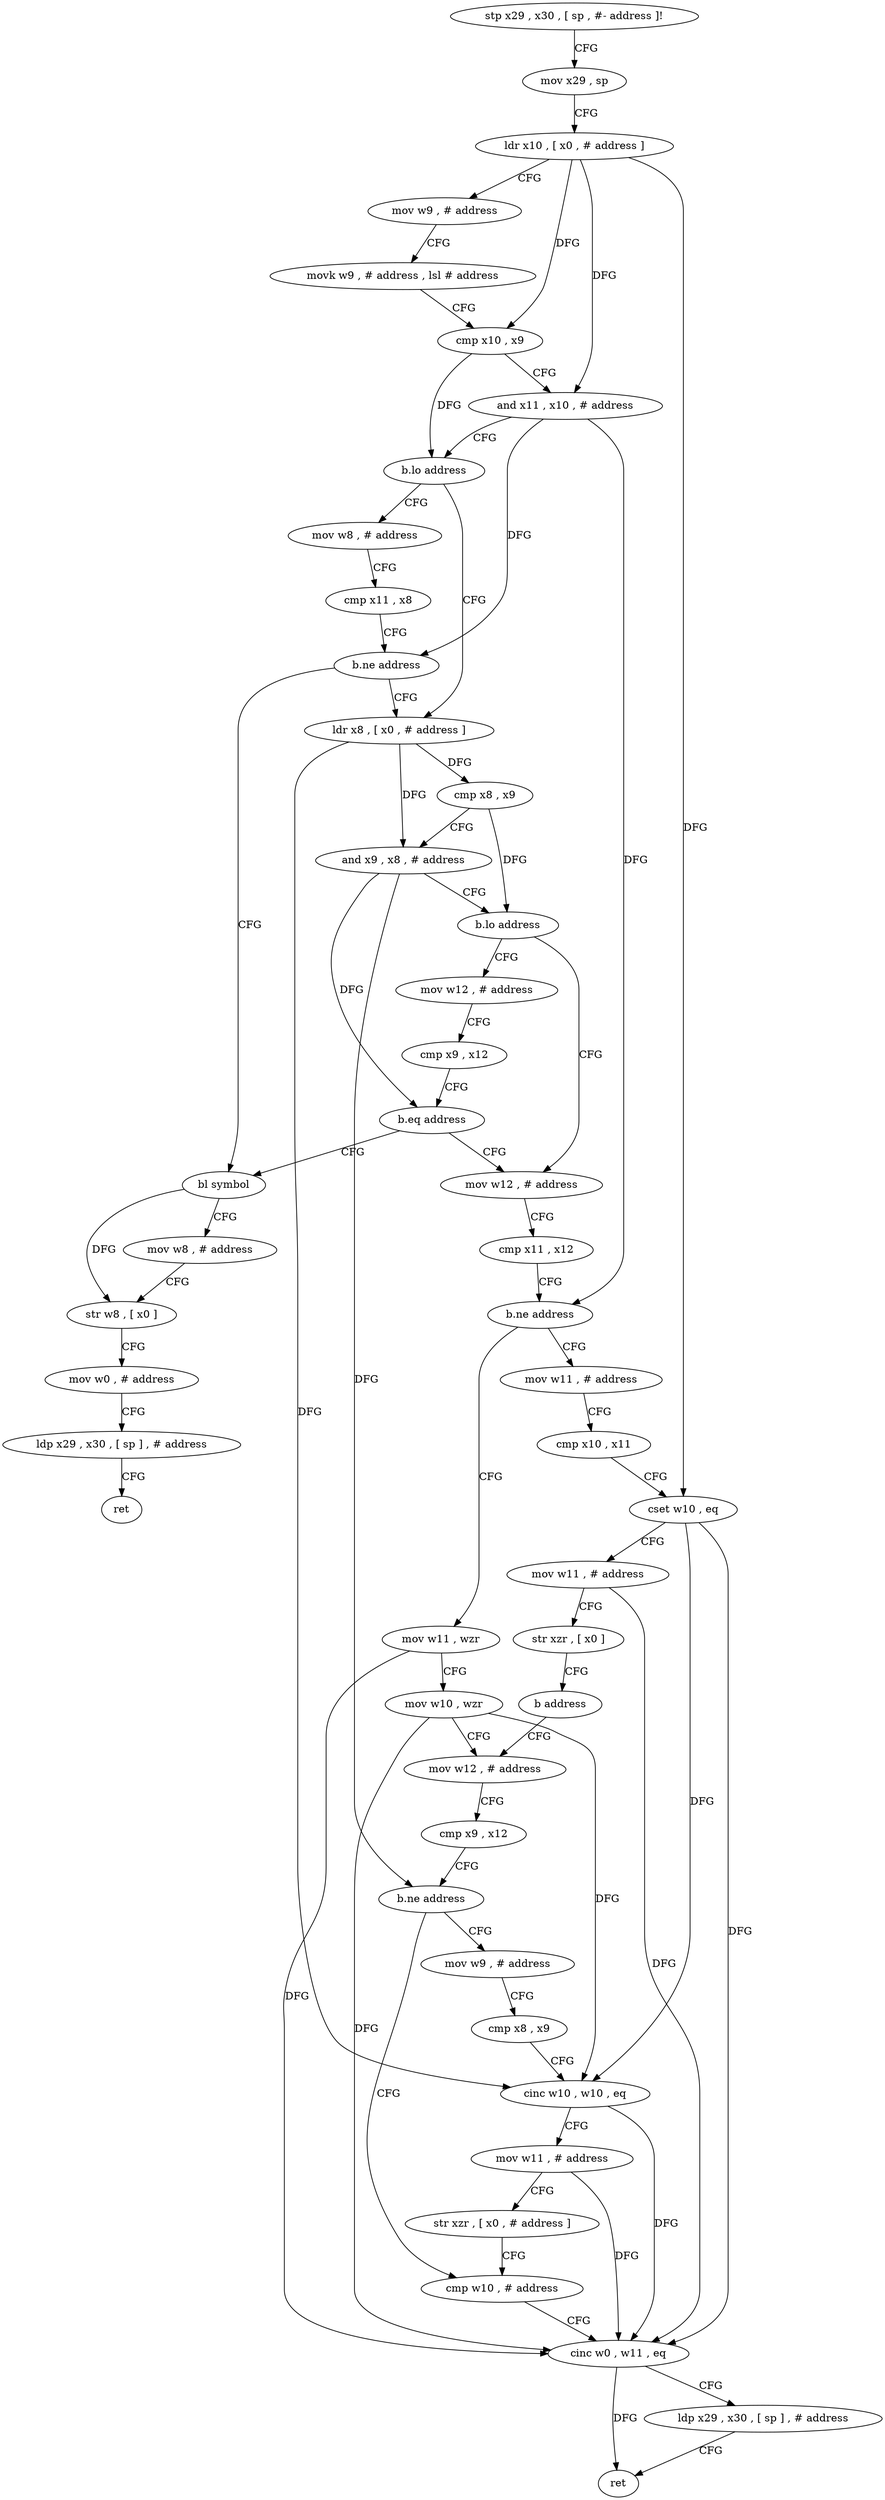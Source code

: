 digraph "func" {
"4256804" [label = "stp x29 , x30 , [ sp , #- address ]!" ]
"4256808" [label = "mov x29 , sp" ]
"4256812" [label = "ldr x10 , [ x0 , # address ]" ]
"4256816" [label = "mov w9 , # address" ]
"4256820" [label = "movk w9 , # address , lsl # address" ]
"4256824" [label = "cmp x10 , x9" ]
"4256828" [label = "and x11 , x10 , # address" ]
"4256832" [label = "b.lo address" ]
"4256848" [label = "ldr x8 , [ x0 , # address ]" ]
"4256836" [label = "mov w8 , # address" ]
"4256852" [label = "cmp x8 , x9" ]
"4256856" [label = "and x9 , x8 , # address" ]
"4256860" [label = "b.lo address" ]
"4256900" [label = "mov w12 , # address" ]
"4256864" [label = "mov w12 , # address" ]
"4256840" [label = "cmp x11 , x8" ]
"4256844" [label = "b.ne address" ]
"4256876" [label = "bl symbol" ]
"4256904" [label = "cmp x11 , x12" ]
"4256908" [label = "b.ne address" ]
"4256936" [label = "mov w11 , wzr" ]
"4256912" [label = "mov w11 , # address" ]
"4256868" [label = "cmp x9 , x12" ]
"4256872" [label = "b.eq address" ]
"4256880" [label = "mov w8 , # address" ]
"4256884" [label = "str w8 , [ x0 ]" ]
"4256888" [label = "mov w0 , # address" ]
"4256892" [label = "ldp x29 , x30 , [ sp ] , # address" ]
"4256896" [label = "ret" ]
"4256940" [label = "mov w10 , wzr" ]
"4256944" [label = "mov w12 , # address" ]
"4256916" [label = "cmp x10 , x11" ]
"4256920" [label = "cset w10 , eq" ]
"4256924" [label = "mov w11 , # address" ]
"4256928" [label = "str xzr , [ x0 ]" ]
"4256932" [label = "b address" ]
"4256976" [label = "cmp w10 , # address" ]
"4256980" [label = "cinc w0 , w11 , eq" ]
"4256984" [label = "ldp x29 , x30 , [ sp ] , # address" ]
"4256988" [label = "ret" ]
"4256956" [label = "mov w9 , # address" ]
"4256960" [label = "cmp x8 , x9" ]
"4256964" [label = "cinc w10 , w10 , eq" ]
"4256968" [label = "mov w11 , # address" ]
"4256972" [label = "str xzr , [ x0 , # address ]" ]
"4256948" [label = "cmp x9 , x12" ]
"4256952" [label = "b.ne address" ]
"4256804" -> "4256808" [ label = "CFG" ]
"4256808" -> "4256812" [ label = "CFG" ]
"4256812" -> "4256816" [ label = "CFG" ]
"4256812" -> "4256824" [ label = "DFG" ]
"4256812" -> "4256828" [ label = "DFG" ]
"4256812" -> "4256920" [ label = "DFG" ]
"4256816" -> "4256820" [ label = "CFG" ]
"4256820" -> "4256824" [ label = "CFG" ]
"4256824" -> "4256828" [ label = "CFG" ]
"4256824" -> "4256832" [ label = "DFG" ]
"4256828" -> "4256832" [ label = "CFG" ]
"4256828" -> "4256844" [ label = "DFG" ]
"4256828" -> "4256908" [ label = "DFG" ]
"4256832" -> "4256848" [ label = "CFG" ]
"4256832" -> "4256836" [ label = "CFG" ]
"4256848" -> "4256852" [ label = "DFG" ]
"4256848" -> "4256856" [ label = "DFG" ]
"4256848" -> "4256964" [ label = "DFG" ]
"4256836" -> "4256840" [ label = "CFG" ]
"4256852" -> "4256856" [ label = "CFG" ]
"4256852" -> "4256860" [ label = "DFG" ]
"4256856" -> "4256860" [ label = "CFG" ]
"4256856" -> "4256872" [ label = "DFG" ]
"4256856" -> "4256952" [ label = "DFG" ]
"4256860" -> "4256900" [ label = "CFG" ]
"4256860" -> "4256864" [ label = "CFG" ]
"4256900" -> "4256904" [ label = "CFG" ]
"4256864" -> "4256868" [ label = "CFG" ]
"4256840" -> "4256844" [ label = "CFG" ]
"4256844" -> "4256876" [ label = "CFG" ]
"4256844" -> "4256848" [ label = "CFG" ]
"4256876" -> "4256880" [ label = "CFG" ]
"4256876" -> "4256884" [ label = "DFG" ]
"4256904" -> "4256908" [ label = "CFG" ]
"4256908" -> "4256936" [ label = "CFG" ]
"4256908" -> "4256912" [ label = "CFG" ]
"4256936" -> "4256940" [ label = "CFG" ]
"4256936" -> "4256980" [ label = "DFG" ]
"4256912" -> "4256916" [ label = "CFG" ]
"4256868" -> "4256872" [ label = "CFG" ]
"4256872" -> "4256900" [ label = "CFG" ]
"4256872" -> "4256876" [ label = "CFG" ]
"4256880" -> "4256884" [ label = "CFG" ]
"4256884" -> "4256888" [ label = "CFG" ]
"4256888" -> "4256892" [ label = "CFG" ]
"4256892" -> "4256896" [ label = "CFG" ]
"4256940" -> "4256944" [ label = "CFG" ]
"4256940" -> "4256980" [ label = "DFG" ]
"4256940" -> "4256964" [ label = "DFG" ]
"4256944" -> "4256948" [ label = "CFG" ]
"4256916" -> "4256920" [ label = "CFG" ]
"4256920" -> "4256924" [ label = "CFG" ]
"4256920" -> "4256980" [ label = "DFG" ]
"4256920" -> "4256964" [ label = "DFG" ]
"4256924" -> "4256928" [ label = "CFG" ]
"4256924" -> "4256980" [ label = "DFG" ]
"4256928" -> "4256932" [ label = "CFG" ]
"4256932" -> "4256944" [ label = "CFG" ]
"4256976" -> "4256980" [ label = "CFG" ]
"4256980" -> "4256984" [ label = "CFG" ]
"4256980" -> "4256988" [ label = "DFG" ]
"4256984" -> "4256988" [ label = "CFG" ]
"4256956" -> "4256960" [ label = "CFG" ]
"4256960" -> "4256964" [ label = "CFG" ]
"4256964" -> "4256968" [ label = "CFG" ]
"4256964" -> "4256980" [ label = "DFG" ]
"4256968" -> "4256972" [ label = "CFG" ]
"4256968" -> "4256980" [ label = "DFG" ]
"4256972" -> "4256976" [ label = "CFG" ]
"4256948" -> "4256952" [ label = "CFG" ]
"4256952" -> "4256976" [ label = "CFG" ]
"4256952" -> "4256956" [ label = "CFG" ]
}
